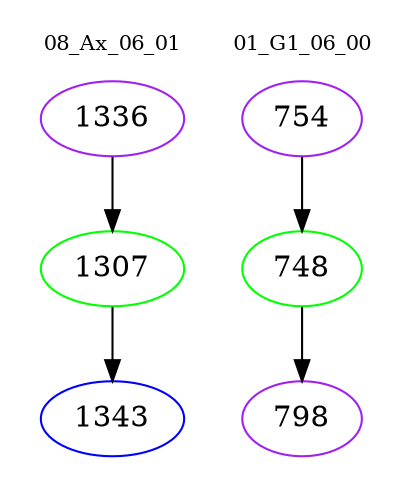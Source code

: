 digraph{
subgraph cluster_0 {
color = white
label = "08_Ax_06_01";
fontsize=10;
T0_1336 [label="1336", color="purple"]
T0_1336 -> T0_1307 [color="black"]
T0_1307 [label="1307", color="green"]
T0_1307 -> T0_1343 [color="black"]
T0_1343 [label="1343", color="blue"]
}
subgraph cluster_1 {
color = white
label = "01_G1_06_00";
fontsize=10;
T1_754 [label="754", color="purple"]
T1_754 -> T1_748 [color="black"]
T1_748 [label="748", color="green"]
T1_748 -> T1_798 [color="black"]
T1_798 [label="798", color="purple"]
}
}
